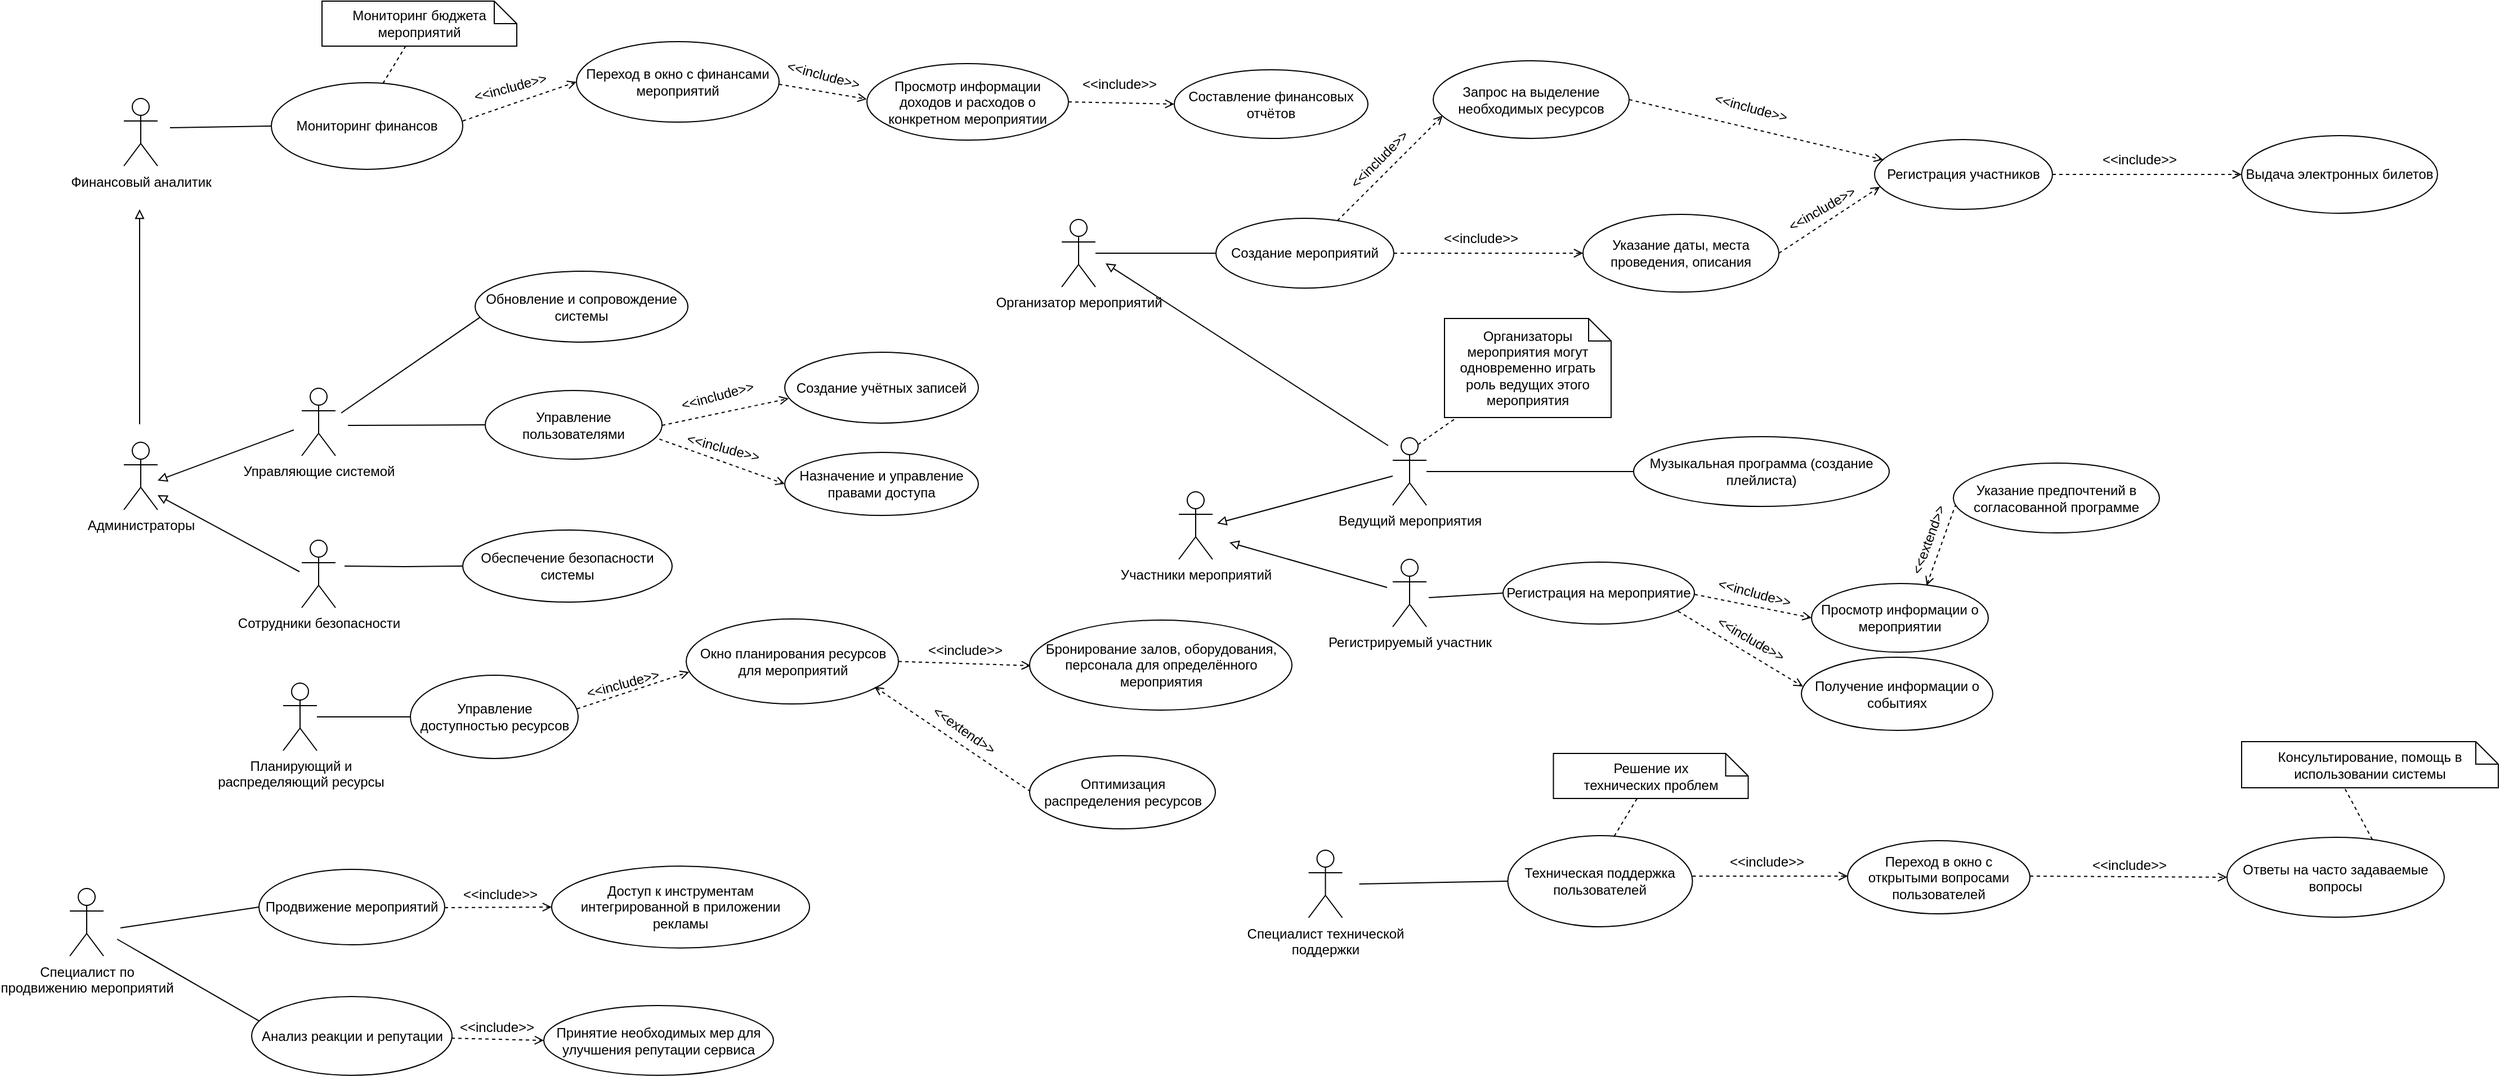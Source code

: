 <mxfile version="22.1.3" type="device">
  <diagram name="Страница — 1" id="-n6fXNvo7OOcdqX7g4k6">
    <mxGraphModel dx="1671" dy="1276" grid="0" gridSize="10" guides="1" tooltips="1" connect="1" arrows="1" fold="1" page="0" pageScale="1" pageWidth="827" pageHeight="1169" math="0" shadow="0">
      <root>
        <mxCell id="0" />
        <mxCell id="1" parent="0" />
        <mxCell id="wRXFwf9Y22ihJaS1wn7p-7" style="edgeStyle=orthogonalEdgeStyle;rounded=0;orthogonalLoop=1;jettySize=auto;html=1;endArrow=none;endFill=0;" parent="1" source="wRXFwf9Y22ihJaS1wn7p-1" target="wRXFwf9Y22ihJaS1wn7p-6" edge="1">
          <mxGeometry relative="1" as="geometry" />
        </mxCell>
        <mxCell id="wRXFwf9Y22ihJaS1wn7p-1" value="Организатор мероприятий" style="shape=umlActor;verticalLabelPosition=bottom;verticalAlign=top;html=1;outlineConnect=0;" parent="1" vertex="1">
          <mxGeometry x="279" y="-322" width="30" height="60" as="geometry" />
        </mxCell>
        <mxCell id="wRXFwf9Y22ihJaS1wn7p-6" value="Создание мероприятий" style="ellipse;whiteSpace=wrap;html=1;" parent="1" vertex="1">
          <mxGeometry x="416" y="-323" width="158" height="62" as="geometry" />
        </mxCell>
        <mxCell id="wRXFwf9Y22ihJaS1wn7p-8" value="Регистрация участников" style="ellipse;whiteSpace=wrap;html=1;" parent="1" vertex="1">
          <mxGeometry x="1001" y="-393" width="158" height="62" as="geometry" />
        </mxCell>
        <mxCell id="wRXFwf9Y22ihJaS1wn7p-11" value="" style="endArrow=open;html=1;rounded=0;exitX=1;exitY=0.5;exitDx=0;exitDy=0;entryX=0;entryY=0.5;entryDx=0;entryDy=0;endFill=0;dashed=1;" parent="1" source="wRXFwf9Y22ihJaS1wn7p-6" target="wRXFwf9Y22ihJaS1wn7p-12" edge="1">
          <mxGeometry width="50" height="50" relative="1" as="geometry">
            <mxPoint x="676" y="-274" as="sourcePoint" />
            <mxPoint x="726" y="-324" as="targetPoint" />
          </mxGeometry>
        </mxCell>
        <mxCell id="wRXFwf9Y22ihJaS1wn7p-12" value="Указание даты, места проведения, описания" style="ellipse;whiteSpace=wrap;html=1;" parent="1" vertex="1">
          <mxGeometry x="742" y="-326.5" width="174" height="69" as="geometry" />
        </mxCell>
        <mxCell id="wRXFwf9Y22ihJaS1wn7p-13" value="&amp;lt;&amp;lt;include&amp;gt;&amp;gt;" style="text;html=1;align=center;verticalAlign=middle;resizable=0;points=[];autosize=1;strokeColor=none;fillColor=none;" parent="1" vertex="1">
          <mxGeometry x="609" y="-318" width="84" height="26" as="geometry" />
        </mxCell>
        <mxCell id="wRXFwf9Y22ihJaS1wn7p-15" value="" style="endArrow=open;html=1;rounded=0;entryX=0.048;entryY=0.707;entryDx=0;entryDy=0;endFill=0;dashed=1;entryPerimeter=0;" parent="1" source="wRXFwf9Y22ihJaS1wn7p-6" target="wRXFwf9Y22ihJaS1wn7p-16" edge="1">
          <mxGeometry width="50" height="50" relative="1" as="geometry">
            <mxPoint x="462" y="-416.5" as="sourcePoint" />
            <mxPoint x="614" y="-448.5" as="targetPoint" />
          </mxGeometry>
        </mxCell>
        <mxCell id="wRXFwf9Y22ihJaS1wn7p-16" value="Запрос на выделение необходимых ресурсов" style="ellipse;whiteSpace=wrap;html=1;" parent="1" vertex="1">
          <mxGeometry x="609" y="-463" width="174" height="69" as="geometry" />
        </mxCell>
        <mxCell id="wRXFwf9Y22ihJaS1wn7p-17" value="&amp;lt;&amp;lt;include&amp;gt;&amp;gt;" style="text;html=1;align=center;verticalAlign=middle;resizable=0;points=[];autosize=1;strokeColor=none;fillColor=none;rotation=-45;" parent="1" vertex="1">
          <mxGeometry x="519" y="-388" width="84" height="26" as="geometry" />
        </mxCell>
        <mxCell id="wRXFwf9Y22ihJaS1wn7p-18" value="" style="endArrow=open;html=1;rounded=0;exitX=1;exitY=0.5;exitDx=0;exitDy=0;entryX=0;entryY=0.5;entryDx=0;entryDy=0;endFill=0;dashed=1;" parent="1" target="wRXFwf9Y22ihJaS1wn7p-19" edge="1">
          <mxGeometry width="50" height="50" relative="1" as="geometry">
            <mxPoint x="1159" y="-362" as="sourcePoint" />
            <mxPoint x="1311" y="-394" as="targetPoint" />
          </mxGeometry>
        </mxCell>
        <mxCell id="wRXFwf9Y22ihJaS1wn7p-19" value="Выдача электронных билетов" style="ellipse;whiteSpace=wrap;html=1;" parent="1" vertex="1">
          <mxGeometry x="1327" y="-396.5" width="174" height="69" as="geometry" />
        </mxCell>
        <mxCell id="wRXFwf9Y22ihJaS1wn7p-20" value="&amp;lt;&amp;lt;include&amp;gt;&amp;gt;" style="text;html=1;align=center;verticalAlign=middle;resizable=0;points=[];autosize=1;strokeColor=none;fillColor=none;" parent="1" vertex="1">
          <mxGeometry x="1194" y="-388" width="84" height="26" as="geometry" />
        </mxCell>
        <mxCell id="wRXFwf9Y22ihJaS1wn7p-21" value="Участники мероприятий" style="shape=umlActor;verticalLabelPosition=bottom;verticalAlign=top;html=1;outlineConnect=0;" parent="1" vertex="1">
          <mxGeometry x="383" y="-80" width="30" height="60" as="geometry" />
        </mxCell>
        <mxCell id="wRXFwf9Y22ihJaS1wn7p-22" value="Регистрируемый участник" style="shape=umlActor;verticalLabelPosition=bottom;verticalAlign=top;html=1;outlineConnect=0;" parent="1" vertex="1">
          <mxGeometry x="573" y="-20" width="30" height="60" as="geometry" />
        </mxCell>
        <mxCell id="wRXFwf9Y22ihJaS1wn7p-23" value="" style="endArrow=none;html=1;rounded=0;endFill=0;startArrow=block;startFill=0;" parent="1" edge="1">
          <mxGeometry width="50" height="50" relative="1" as="geometry">
            <mxPoint x="428" y="-35" as="sourcePoint" />
            <mxPoint x="568" y="5" as="targetPoint" />
          </mxGeometry>
        </mxCell>
        <mxCell id="wRXFwf9Y22ihJaS1wn7p-32" style="edgeStyle=orthogonalEdgeStyle;rounded=0;orthogonalLoop=1;jettySize=auto;html=1;endArrow=none;endFill=0;" parent="1" source="wRXFwf9Y22ihJaS1wn7p-26" target="wRXFwf9Y22ihJaS1wn7p-31" edge="1">
          <mxGeometry relative="1" as="geometry" />
        </mxCell>
        <mxCell id="wRXFwf9Y22ihJaS1wn7p-26" value="Ведущий мероприятия" style="shape=umlActor;verticalLabelPosition=bottom;verticalAlign=top;html=1;outlineConnect=0;" parent="1" vertex="1">
          <mxGeometry x="573" y="-128" width="30" height="60" as="geometry" />
        </mxCell>
        <mxCell id="wRXFwf9Y22ihJaS1wn7p-27" value="Организаторы мероприятия могут одновременно играть роль ведущих этого мероприятия" style="shape=note;size=20;whiteSpace=wrap;html=1;" parent="1" vertex="1">
          <mxGeometry x="619" y="-234" width="148" height="88" as="geometry" />
        </mxCell>
        <mxCell id="wRXFwf9Y22ihJaS1wn7p-28" value="" style="endArrow=none;dashed=1;html=1;rounded=0;exitX=0.75;exitY=0.1;exitDx=0;exitDy=0;exitPerimeter=0;" parent="1" source="wRXFwf9Y22ihJaS1wn7p-26" target="wRXFwf9Y22ihJaS1wn7p-27" edge="1">
          <mxGeometry width="50" height="50" relative="1" as="geometry">
            <mxPoint x="756" y="-20" as="sourcePoint" />
            <mxPoint x="806" y="-70" as="targetPoint" />
          </mxGeometry>
        </mxCell>
        <mxCell id="wRXFwf9Y22ihJaS1wn7p-30" value="" style="endArrow=none;html=1;rounded=0;endFill=0;startArrow=block;startFill=0;" parent="1" target="wRXFwf9Y22ihJaS1wn7p-26" edge="1">
          <mxGeometry width="50" height="50" relative="1" as="geometry">
            <mxPoint x="417" y="-52" as="sourcePoint" />
            <mxPoint x="561" y="-118" as="targetPoint" />
          </mxGeometry>
        </mxCell>
        <mxCell id="wRXFwf9Y22ihJaS1wn7p-31" value="Музыкальная программа (создание плейлиста)" style="ellipse;whiteSpace=wrap;html=1;" parent="1" vertex="1">
          <mxGeometry x="787" y="-129" width="227" height="62" as="geometry" />
        </mxCell>
        <mxCell id="wRXFwf9Y22ihJaS1wn7p-33" value="Просмотр информации о мероприятии" style="ellipse;whiteSpace=wrap;html=1;" parent="1" vertex="1">
          <mxGeometry x="945" y="1.5" width="157" height="61" as="geometry" />
        </mxCell>
        <mxCell id="wRXFwf9Y22ihJaS1wn7p-38" value="Управляющие системой" style="shape=umlActor;verticalLabelPosition=bottom;verticalAlign=top;html=1;outlineConnect=0;" parent="1" vertex="1">
          <mxGeometry x="-396" y="-172" width="30" height="60" as="geometry" />
        </mxCell>
        <mxCell id="wRXFwf9Y22ihJaS1wn7p-39" value="Администраторы" style="shape=umlActor;verticalLabelPosition=bottom;verticalAlign=top;html=1;outlineConnect=0;" parent="1" vertex="1">
          <mxGeometry x="-554" y="-124" width="30" height="60" as="geometry" />
        </mxCell>
        <mxCell id="wRXFwf9Y22ihJaS1wn7p-40" value="" style="endArrow=none;html=1;rounded=0;endFill=0;startArrow=block;startFill=0;" parent="1" edge="1">
          <mxGeometry width="50" height="50" relative="1" as="geometry">
            <mxPoint x="-524" y="-90" as="sourcePoint" />
            <mxPoint x="-403" y="-135" as="targetPoint" />
          </mxGeometry>
        </mxCell>
        <mxCell id="wRXFwf9Y22ihJaS1wn7p-42" value="Сотрудники безопасности" style="shape=umlActor;verticalLabelPosition=bottom;verticalAlign=top;html=1;outlineConnect=0;" parent="1" vertex="1">
          <mxGeometry x="-396" y="-37" width="30" height="60" as="geometry" />
        </mxCell>
        <mxCell id="wRXFwf9Y22ihJaS1wn7p-43" value="" style="endArrow=none;html=1;rounded=0;endFill=0;startArrow=block;startFill=0;" parent="1" edge="1">
          <mxGeometry width="50" height="50" relative="1" as="geometry">
            <mxPoint x="-524" y="-77" as="sourcePoint" />
            <mxPoint x="-398" y="-9" as="targetPoint" />
          </mxGeometry>
        </mxCell>
        <mxCell id="wRXFwf9Y22ihJaS1wn7p-44" value="Создание учётных записей" style="ellipse;whiteSpace=wrap;html=1;" parent="1" vertex="1">
          <mxGeometry x="33" y="-204" width="172" height="63" as="geometry" />
        </mxCell>
        <mxCell id="wRXFwf9Y22ihJaS1wn7p-46" value="Назначение и управление правами доступа" style="ellipse;whiteSpace=wrap;html=1;" parent="1" vertex="1">
          <mxGeometry x="33" y="-115" width="172" height="56" as="geometry" />
        </mxCell>
        <mxCell id="wRXFwf9Y22ihJaS1wn7p-49" style="edgeStyle=orthogonalEdgeStyle;rounded=0;orthogonalLoop=1;jettySize=auto;html=1;entryX=0;entryY=0.5;entryDx=0;entryDy=0;endArrow=none;endFill=0;" parent="1" target="wRXFwf9Y22ihJaS1wn7p-50" edge="1">
          <mxGeometry relative="1" as="geometry">
            <mxPoint x="-355" y="-139" as="sourcePoint" />
            <mxPoint x="-244" y="-146.86" as="targetPoint" />
            <Array as="points">
              <mxPoint x="-354" y="-139" />
            </Array>
          </mxGeometry>
        </mxCell>
        <mxCell id="wRXFwf9Y22ihJaS1wn7p-50" value="Управление пользователями" style="ellipse;whiteSpace=wrap;html=1;" parent="1" vertex="1">
          <mxGeometry x="-233" y="-170" width="157" height="61" as="geometry" />
        </mxCell>
        <mxCell id="wRXFwf9Y22ihJaS1wn7p-52" value="" style="endArrow=open;html=1;rounded=0;exitX=0.985;exitY=0.708;exitDx=0;exitDy=0;endFill=0;dashed=1;exitPerimeter=0;entryX=0;entryY=0.5;entryDx=0;entryDy=0;" parent="1" source="wRXFwf9Y22ihJaS1wn7p-50" target="wRXFwf9Y22ihJaS1wn7p-46" edge="1">
          <mxGeometry width="50" height="50" relative="1" as="geometry">
            <mxPoint x="-7" y="-11" as="sourcePoint" />
            <mxPoint x="131" y="-11" as="targetPoint" />
          </mxGeometry>
        </mxCell>
        <mxCell id="wRXFwf9Y22ihJaS1wn7p-53" value="&amp;lt;&amp;lt;include&amp;gt;&amp;gt;" style="text;html=1;align=center;verticalAlign=middle;resizable=0;points=[];autosize=1;strokeColor=none;fillColor=none;rotation=15;" parent="1" vertex="1">
          <mxGeometry x="-64" y="-132" width="84" height="26" as="geometry" />
        </mxCell>
        <mxCell id="wRXFwf9Y22ihJaS1wn7p-55" value="Обеспечение безопасности системы" style="ellipse;whiteSpace=wrap;html=1;" parent="1" vertex="1">
          <mxGeometry x="-253" y="-46" width="186" height="64" as="geometry" />
        </mxCell>
        <mxCell id="wRXFwf9Y22ihJaS1wn7p-56" style="edgeStyle=orthogonalEdgeStyle;rounded=0;orthogonalLoop=1;jettySize=auto;html=1;entryX=0;entryY=0.5;entryDx=0;entryDy=0;endArrow=none;endFill=0;" parent="1" target="wRXFwf9Y22ihJaS1wn7p-55" edge="1">
          <mxGeometry relative="1" as="geometry">
            <mxPoint x="-358" y="-14" as="sourcePoint" />
            <mxPoint x="-279" y="-11" as="targetPoint" />
          </mxGeometry>
        </mxCell>
        <mxCell id="qBuWw0wXHEArt2i-co8b-20" value="" style="edgeStyle=orthogonalEdgeStyle;rounded=0;orthogonalLoop=1;jettySize=auto;html=1;endArrow=none;endFill=0;" parent="1" source="wRXFwf9Y22ihJaS1wn7p-57" target="qBuWw0wXHEArt2i-co8b-19" edge="1">
          <mxGeometry relative="1" as="geometry" />
        </mxCell>
        <mxCell id="wRXFwf9Y22ihJaS1wn7p-57" value="Планирующий и&lt;br&gt;распределяющий ресурсы" style="shape=umlActor;verticalLabelPosition=bottom;verticalAlign=top;html=1;outlineConnect=0;" parent="1" vertex="1">
          <mxGeometry x="-412.5" y="90" width="30" height="60" as="geometry" />
        </mxCell>
        <mxCell id="wRXFwf9Y22ihJaS1wn7p-58" value="Окно планирования ресурсов для мероприятий" style="ellipse;whiteSpace=wrap;html=1;" parent="1" vertex="1">
          <mxGeometry x="-54.5" y="33" width="188.5" height="75.5" as="geometry" />
        </mxCell>
        <mxCell id="wRXFwf9Y22ihJaS1wn7p-62" value="" style="endArrow=open;html=1;rounded=0;exitX=1;exitY=0.5;exitDx=0;exitDy=0;endFill=0;dashed=1;" parent="1" edge="1" source="wRXFwf9Y22ihJaS1wn7p-58">
          <mxGeometry width="50" height="50" relative="1" as="geometry">
            <mxPoint x="113.5" y="74.5" as="sourcePoint" />
            <mxPoint x="251.5" y="74.5" as="targetPoint" />
          </mxGeometry>
        </mxCell>
        <mxCell id="wRXFwf9Y22ihJaS1wn7p-63" value="&amp;lt;&amp;lt;include&amp;gt;&amp;gt;" style="text;html=1;align=center;verticalAlign=middle;resizable=0;points=[];autosize=1;strokeColor=none;fillColor=none;" parent="1" vertex="1">
          <mxGeometry x="151" y="48" width="84" height="26" as="geometry" />
        </mxCell>
        <mxCell id="wRXFwf9Y22ihJaS1wn7p-64" value="Бронирование залов, оборудования, персонала для определённого мероприятия" style="ellipse;whiteSpace=wrap;html=1;" parent="1" vertex="1">
          <mxGeometry x="250.5" y="34" width="233" height="80" as="geometry" />
        </mxCell>
        <mxCell id="wRXFwf9Y22ihJaS1wn7p-65" value="" style="endArrow=none;html=1;rounded=0;exitX=0.887;exitY=0.798;exitDx=0;exitDy=0;endFill=0;dashed=1;startArrow=open;startFill=0;exitPerimeter=0;" parent="1" edge="1" source="wRXFwf9Y22ihJaS1wn7p-58">
          <mxGeometry width="50" height="50" relative="1" as="geometry">
            <mxPoint x="113.5" y="186.5" as="sourcePoint" />
            <mxPoint x="251.5" y="186.5" as="targetPoint" />
          </mxGeometry>
        </mxCell>
        <mxCell id="wRXFwf9Y22ihJaS1wn7p-66" value="&amp;lt;&amp;lt;extend&amp;gt;&amp;gt;" style="text;html=1;align=center;verticalAlign=middle;resizable=0;points=[];autosize=1;strokeColor=none;fillColor=none;rotation=35;" parent="1" vertex="1">
          <mxGeometry x="151" y="119" width="82" height="26" as="geometry" />
        </mxCell>
        <mxCell id="wRXFwf9Y22ihJaS1wn7p-67" value="Оптимизация распределения ресурсов" style="ellipse;whiteSpace=wrap;html=1;" parent="1" vertex="1">
          <mxGeometry x="250.5" y="154.5" width="165" height="65" as="geometry" />
        </mxCell>
        <mxCell id="wRXFwf9Y22ihJaS1wn7p-68" value="Финансовый аналитик" style="shape=umlActor;verticalLabelPosition=bottom;verticalAlign=top;html=1;outlineConnect=0;" parent="1" vertex="1">
          <mxGeometry x="-554" y="-429.5" width="30" height="60" as="geometry" />
        </mxCell>
        <mxCell id="wRXFwf9Y22ihJaS1wn7p-69" value="Мониторинг финансов" style="ellipse;whiteSpace=wrap;html=1;" parent="1" vertex="1">
          <mxGeometry x="-423" y="-443.5" width="170" height="77" as="geometry" />
        </mxCell>
        <mxCell id="wRXFwf9Y22ihJaS1wn7p-70" value="" style="endArrow=none;html=1;rounded=0;entryX=0;entryY=0.5;entryDx=0;entryDy=0;endFill=0;" parent="1" target="wRXFwf9Y22ihJaS1wn7p-69" edge="1">
          <mxGeometry width="50" height="50" relative="1" as="geometry">
            <mxPoint x="-513" y="-403.5" as="sourcePoint" />
            <mxPoint x="-419" y="-436.5" as="targetPoint" />
          </mxGeometry>
        </mxCell>
        <mxCell id="wRXFwf9Y22ihJaS1wn7p-71" value="Переход в окно с финансами мероприятий" style="ellipse;whiteSpace=wrap;html=1;" parent="1" vertex="1">
          <mxGeometry x="-152" y="-480" width="180" height="71.5" as="geometry" />
        </mxCell>
        <mxCell id="wRXFwf9Y22ihJaS1wn7p-72" value="" style="endArrow=open;html=1;rounded=0;exitX=1;exitY=0.5;exitDx=0;exitDy=0;endFill=0;dashed=1;entryX=0;entryY=0.5;entryDx=0;entryDy=0;" parent="1" target="wRXFwf9Y22ihJaS1wn7p-71" edge="1">
          <mxGeometry width="50" height="50" relative="1" as="geometry">
            <mxPoint x="-253" y="-409.5" as="sourcePoint" />
            <mxPoint x="-115" y="-409.5" as="targetPoint" />
          </mxGeometry>
        </mxCell>
        <mxCell id="wRXFwf9Y22ihJaS1wn7p-77" value="Составление финансовых отчётов" style="ellipse;whiteSpace=wrap;html=1;" parent="1" vertex="1">
          <mxGeometry x="379" y="-455" width="172" height="61" as="geometry" />
        </mxCell>
        <mxCell id="wRXFwf9Y22ihJaS1wn7p-78" value="Специалист по &lt;br&gt;продвижению мероприятий" style="shape=umlActor;verticalLabelPosition=bottom;verticalAlign=top;html=1;outlineConnect=0;" parent="1" vertex="1">
          <mxGeometry x="-602" y="272.5" width="30" height="60" as="geometry" />
        </mxCell>
        <mxCell id="wRXFwf9Y22ihJaS1wn7p-79" value="Продвижение мероприятий" style="ellipse;whiteSpace=wrap;html=1;" parent="1" vertex="1">
          <mxGeometry x="-434" y="255.5" width="165" height="67" as="geometry" />
        </mxCell>
        <mxCell id="wRXFwf9Y22ihJaS1wn7p-80" value="" style="endArrow=none;html=1;rounded=0;entryX=0;entryY=0.5;entryDx=0;entryDy=0;endFill=0;" parent="1" target="wRXFwf9Y22ihJaS1wn7p-79" edge="1">
          <mxGeometry width="50" height="50" relative="1" as="geometry">
            <mxPoint x="-557" y="307.5" as="sourcePoint" />
            <mxPoint x="-357" y="418.5" as="targetPoint" />
          </mxGeometry>
        </mxCell>
        <mxCell id="wRXFwf9Y22ihJaS1wn7p-81" value="Анализ реакции и репутации" style="ellipse;whiteSpace=wrap;html=1;" parent="1" vertex="1">
          <mxGeometry x="-440.5" y="368.5" width="178" height="70" as="geometry" />
        </mxCell>
        <mxCell id="wRXFwf9Y22ihJaS1wn7p-82" value="" style="endArrow=none;html=1;rounded=0;entryX=0.037;entryY=0.31;entryDx=0;entryDy=0;entryPerimeter=0;endFill=0;" parent="1" target="wRXFwf9Y22ihJaS1wn7p-81" edge="1">
          <mxGeometry width="50" height="50" relative="1" as="geometry">
            <mxPoint x="-560" y="317.5" as="sourcePoint" />
            <mxPoint x="-493" y="453.5" as="targetPoint" />
          </mxGeometry>
        </mxCell>
        <mxCell id="wRXFwf9Y22ihJaS1wn7p-83" value="" style="endArrow=open;html=1;rounded=0;exitX=1;exitY=0.5;exitDx=0;exitDy=0;endFill=0;dashed=1;entryX=0;entryY=0.5;entryDx=0;entryDy=0;" parent="1" target="wRXFwf9Y22ihJaS1wn7p-85" edge="1">
          <mxGeometry width="50" height="50" relative="1" as="geometry">
            <mxPoint x="-269" y="289.5" as="sourcePoint" />
            <mxPoint x="-131" y="289.5" as="targetPoint" />
          </mxGeometry>
        </mxCell>
        <mxCell id="wRXFwf9Y22ihJaS1wn7p-84" value="&amp;lt;&amp;lt;include&amp;gt;&amp;gt;" style="text;html=1;align=center;verticalAlign=middle;resizable=0;points=[];autosize=1;strokeColor=none;fillColor=none;" parent="1" vertex="1">
          <mxGeometry x="-262.5" y="264.5" width="84" height="26" as="geometry" />
        </mxCell>
        <mxCell id="wRXFwf9Y22ihJaS1wn7p-85" value="Доступ к инструментам интегрированной в приложении рекламы" style="ellipse;whiteSpace=wrap;html=1;" parent="1" vertex="1">
          <mxGeometry x="-174" y="252.62" width="229" height="72.75" as="geometry" />
        </mxCell>
        <mxCell id="wRXFwf9Y22ihJaS1wn7p-86" value="Специалист технической &lt;br&gt;поддержки" style="shape=umlActor;verticalLabelPosition=bottom;verticalAlign=top;html=1;outlineConnect=0;" parent="1" vertex="1">
          <mxGeometry x="498.25" y="238.5" width="30" height="60" as="geometry" />
        </mxCell>
        <mxCell id="wRXFwf9Y22ihJaS1wn7p-87" value="Техническая поддержка пользователей" style="ellipse;whiteSpace=wrap;html=1;" parent="1" vertex="1">
          <mxGeometry x="675.25" y="225.5" width="164" height="81" as="geometry" />
        </mxCell>
        <mxCell id="wRXFwf9Y22ihJaS1wn7p-88" value="" style="endArrow=none;html=1;rounded=0;entryX=0;entryY=0.5;entryDx=0;entryDy=0;endFill=0;" parent="1" target="wRXFwf9Y22ihJaS1wn7p-87" edge="1">
          <mxGeometry width="50" height="50" relative="1" as="geometry">
            <mxPoint x="543.25" y="268.5" as="sourcePoint" />
            <mxPoint x="664.25" y="233.5" as="targetPoint" />
          </mxGeometry>
        </mxCell>
        <mxCell id="wRXFwf9Y22ihJaS1wn7p-89" value="Ответы на часто задаваемые вопросы" style="ellipse;whiteSpace=wrap;html=1;" parent="1" vertex="1">
          <mxGeometry x="1314" y="227" width="193" height="71" as="geometry" />
        </mxCell>
        <mxCell id="wRXFwf9Y22ihJaS1wn7p-90" value="" style="endArrow=open;html=1;rounded=0;exitX=1;exitY=0.5;exitDx=0;exitDy=0;endFill=0;dashed=1;" parent="1" edge="1">
          <mxGeometry width="50" height="50" relative="1" as="geometry">
            <mxPoint x="839.25" y="261.5" as="sourcePoint" />
            <mxPoint x="977.25" y="261.5" as="targetPoint" />
          </mxGeometry>
        </mxCell>
        <mxCell id="wRXFwf9Y22ihJaS1wn7p-91" value="&amp;lt;&amp;lt;include&amp;gt;&amp;gt;" style="text;html=1;align=center;verticalAlign=middle;resizable=0;points=[];autosize=1;strokeColor=none;fillColor=none;" parent="1" vertex="1">
          <mxGeometry x="862.75" y="235.5" width="84" height="26" as="geometry" />
        </mxCell>
        <mxCell id="wRXFwf9Y22ihJaS1wn7p-93" value="" style="endArrow=open;html=1;rounded=0;exitX=1;exitY=0.5;exitDx=0;exitDy=0;endFill=0;dashed=1;entryX=0.02;entryY=0.653;entryDx=0;entryDy=0;entryPerimeter=0;" parent="1" target="wRXFwf9Y22ihJaS1wn7p-44" edge="1">
          <mxGeometry width="50" height="50" relative="1" as="geometry">
            <mxPoint x="-76" y="-139" as="sourcePoint" />
            <mxPoint x="62" y="-139" as="targetPoint" />
          </mxGeometry>
        </mxCell>
        <mxCell id="wRXFwf9Y22ihJaS1wn7p-94" value="&amp;lt;&amp;lt;include&amp;gt;&amp;gt;" style="text;html=1;align=center;verticalAlign=middle;resizable=0;points=[];autosize=1;strokeColor=none;fillColor=none;rotation=-15;" parent="1" vertex="1">
          <mxGeometry x="-69" y="-178" width="84" height="26" as="geometry" />
        </mxCell>
        <mxCell id="qBuWw0wXHEArt2i-co8b-1" value="Указание предпочтений в согласованной программе" style="ellipse;whiteSpace=wrap;html=1;" parent="1" vertex="1">
          <mxGeometry x="1071" y="-105.5" width="183" height="62" as="geometry" />
        </mxCell>
        <mxCell id="qBuWw0wXHEArt2i-co8b-3" value="" style="endArrow=none;html=1;rounded=0;entryX=0.009;entryY=0.61;entryDx=0;entryDy=0;endFill=0;dashed=1;entryPerimeter=0;exitX=0.651;exitY=0.03;exitDx=0;exitDy=0;exitPerimeter=0;startArrow=open;startFill=0;" parent="1" source="wRXFwf9Y22ihJaS1wn7p-33" target="qBuWw0wXHEArt2i-co8b-1" edge="1">
          <mxGeometry width="50" height="50" relative="1" as="geometry">
            <mxPoint x="1103" y="26" as="sourcePoint" />
            <mxPoint x="1237" y="59" as="targetPoint" />
          </mxGeometry>
        </mxCell>
        <mxCell id="qBuWw0wXHEArt2i-co8b-4" value="&amp;lt;&amp;lt;extend&amp;gt;&amp;gt;" style="text;html=1;align=center;verticalAlign=middle;resizable=0;points=[];autosize=1;strokeColor=none;fillColor=none;rotation=-70;" parent="1" vertex="1">
          <mxGeometry x="1008" y="-50" width="82" height="26" as="geometry" />
        </mxCell>
        <mxCell id="qBuWw0wXHEArt2i-co8b-8" value="Обновление и сопровождение системы" style="ellipse;whiteSpace=wrap;html=1;" parent="1" vertex="1">
          <mxGeometry x="-242" y="-276" width="189" height="63" as="geometry" />
        </mxCell>
        <mxCell id="qBuWw0wXHEArt2i-co8b-9" value="" style="endArrow=none;html=1;rounded=0;entryX=0.022;entryY=0.652;entryDx=0;entryDy=0;entryPerimeter=0;endFill=0;" parent="1" target="qBuWw0wXHEArt2i-co8b-8" edge="1">
          <mxGeometry width="50" height="50" relative="1" as="geometry">
            <mxPoint x="-361" y="-150" as="sourcePoint" />
            <mxPoint x="-273" y="-227" as="targetPoint" />
          </mxGeometry>
        </mxCell>
        <mxCell id="qBuWw0wXHEArt2i-co8b-11" value="Регистрация на мероприятие" style="ellipse;whiteSpace=wrap;html=1;" parent="1" vertex="1">
          <mxGeometry x="671" y="-17.5" width="170" height="55" as="geometry" />
        </mxCell>
        <mxCell id="qBuWw0wXHEArt2i-co8b-13" value="" style="endArrow=none;html=1;rounded=0;entryX=0;entryY=0.5;entryDx=0;entryDy=0;endFill=0;" parent="1" target="qBuWw0wXHEArt2i-co8b-11" edge="1">
          <mxGeometry width="50" height="50" relative="1" as="geometry">
            <mxPoint x="605" y="14" as="sourcePoint" />
            <mxPoint x="731" y="146" as="targetPoint" />
          </mxGeometry>
        </mxCell>
        <mxCell id="qBuWw0wXHEArt2i-co8b-16" value="" style="endArrow=open;html=1;rounded=0;exitX=1;exitY=0.521;exitDx=0;exitDy=0;endFill=0;dashed=1;exitPerimeter=0;entryX=0;entryY=0.5;entryDx=0;entryDy=0;" parent="1" source="qBuWw0wXHEArt2i-co8b-11" target="wRXFwf9Y22ihJaS1wn7p-33" edge="1">
          <mxGeometry width="50" height="50" relative="1" as="geometry">
            <mxPoint x="841" y="5" as="sourcePoint" />
            <mxPoint x="952" y="49" as="targetPoint" />
          </mxGeometry>
        </mxCell>
        <mxCell id="qBuWw0wXHEArt2i-co8b-17" value="&amp;lt;&amp;lt;include&amp;gt;&amp;gt;" style="text;html=1;align=center;verticalAlign=middle;resizable=0;points=[];autosize=1;strokeColor=none;fillColor=none;rotation=15;" parent="1" vertex="1">
          <mxGeometry x="852" y="-3" width="84" height="26" as="geometry" />
        </mxCell>
        <mxCell id="qBuWw0wXHEArt2i-co8b-19" value="Управление доступностью ресурсов" style="ellipse;whiteSpace=wrap;html=1;" parent="1" vertex="1">
          <mxGeometry x="-299.5" y="83" width="149" height="74" as="geometry" />
        </mxCell>
        <mxCell id="qBuWw0wXHEArt2i-co8b-21" value="" style="endArrow=open;html=1;rounded=0;exitX=0.993;exitY=0.404;exitDx=0;exitDy=0;endFill=0;dashed=1;entryX=0.014;entryY=0.624;entryDx=0;entryDy=0;entryPerimeter=0;exitPerimeter=0;" parent="1" source="qBuWw0wXHEArt2i-co8b-19" target="wRXFwf9Y22ihJaS1wn7p-58" edge="1">
          <mxGeometry width="50" height="50" relative="1" as="geometry">
            <mxPoint x="-150.5" y="112" as="sourcePoint" />
            <mxPoint x="-49.5" y="83" as="targetPoint" />
          </mxGeometry>
        </mxCell>
        <mxCell id="qBuWw0wXHEArt2i-co8b-22" value="&amp;lt;&amp;lt;include&amp;gt;&amp;gt;" style="text;html=1;align=center;verticalAlign=middle;resizable=0;points=[];autosize=1;strokeColor=none;fillColor=none;rotation=-15;" parent="1" vertex="1">
          <mxGeometry x="-153" y="78" width="84" height="26" as="geometry" />
        </mxCell>
        <mxCell id="qBuWw0wXHEArt2i-co8b-25" value="Просмотр информации доходов и расходов о конкретном мероприятии" style="ellipse;whiteSpace=wrap;html=1;" parent="1" vertex="1">
          <mxGeometry x="106" y="-460.5" width="179" height="68" as="geometry" />
        </mxCell>
        <mxCell id="qBuWw0wXHEArt2i-co8b-27" value="" style="endArrow=open;html=1;rounded=0;exitX=0.999;exitY=0.529;exitDx=0;exitDy=0;endFill=0;dashed=1;exitPerimeter=0;entryX=-0.001;entryY=0.465;entryDx=0;entryDy=0;entryPerimeter=0;" parent="1" source="wRXFwf9Y22ihJaS1wn7p-71" target="qBuWw0wXHEArt2i-co8b-25" edge="1">
          <mxGeometry width="50" height="50" relative="1" as="geometry">
            <mxPoint x="23" y="-476" as="sourcePoint" />
            <mxPoint x="161" y="-476" as="targetPoint" />
          </mxGeometry>
        </mxCell>
        <mxCell id="qBuWw0wXHEArt2i-co8b-28" value="&amp;lt;&amp;lt;include&amp;gt;&amp;gt;" style="text;html=1;align=center;verticalAlign=middle;resizable=0;points=[];autosize=1;strokeColor=none;fillColor=none;rotation=15;" parent="1" vertex="1">
          <mxGeometry x="25" y="-463" width="84" height="26" as="geometry" />
        </mxCell>
        <mxCell id="qBuWw0wXHEArt2i-co8b-29" value="Мониторинг бюджета мероприятий" style="shape=note;size=20;whiteSpace=wrap;html=1;" parent="1" vertex="1">
          <mxGeometry x="-378" y="-516" width="173" height="40" as="geometry" />
        </mxCell>
        <mxCell id="qBuWw0wXHEArt2i-co8b-30" value="" style="endArrow=none;dashed=1;html=1;rounded=0;exitX=0.583;exitY=0.008;exitDx=0;exitDy=0;exitPerimeter=0;" parent="1" source="wRXFwf9Y22ihJaS1wn7p-69" target="qBuWw0wXHEArt2i-co8b-29" edge="1">
          <mxGeometry width="50" height="50" relative="1" as="geometry">
            <mxPoint x="-401" y="-452" as="sourcePoint" />
            <mxPoint x="-191" y="-400" as="targetPoint" />
          </mxGeometry>
        </mxCell>
        <mxCell id="qBuWw0wXHEArt2i-co8b-34" value="Решение их &lt;br&gt;технических проблем" style="shape=note;size=20;whiteSpace=wrap;html=1;" parent="1" vertex="1">
          <mxGeometry x="715.75" y="152.5" width="173" height="40" as="geometry" />
        </mxCell>
        <mxCell id="qBuWw0wXHEArt2i-co8b-35" value="" style="endArrow=none;dashed=1;html=1;rounded=0;exitX=0.583;exitY=0.008;exitDx=0;exitDy=0;exitPerimeter=0;" parent="1" target="qBuWw0wXHEArt2i-co8b-34" edge="1">
          <mxGeometry width="50" height="50" relative="1" as="geometry">
            <mxPoint x="769.75" y="226" as="sourcePoint" />
            <mxPoint x="902.75" y="268.5" as="targetPoint" />
          </mxGeometry>
        </mxCell>
        <mxCell id="qBuWw0wXHEArt2i-co8b-36" value="&amp;lt;&amp;lt;include&amp;gt;&amp;gt;" style="text;html=1;align=center;verticalAlign=middle;resizable=0;points=[];autosize=1;strokeColor=none;fillColor=none;rotation=-15;" parent="1" vertex="1">
          <mxGeometry x="-253" y="-452" width="84" height="26" as="geometry" />
        </mxCell>
        <mxCell id="qBuWw0wXHEArt2i-co8b-37" value="Консультирование, помощь в использовании системы" style="shape=note;size=20;whiteSpace=wrap;html=1;" parent="1" vertex="1">
          <mxGeometry x="1327" y="142" width="228" height="41" as="geometry" />
        </mxCell>
        <mxCell id="qBuWw0wXHEArt2i-co8b-38" value="" style="endArrow=none;dashed=1;html=1;rounded=0;exitX=0.669;exitY=0.028;exitDx=0;exitDy=0;exitPerimeter=0;entryX=0.4;entryY=0.994;entryDx=0;entryDy=0;entryPerimeter=0;" parent="1" source="wRXFwf9Y22ihJaS1wn7p-89" target="qBuWw0wXHEArt2i-co8b-37" edge="1">
          <mxGeometry width="50" height="50" relative="1" as="geometry">
            <mxPoint x="908.75" y="225.5" as="sourcePoint" />
            <mxPoint x="1041.75" y="268" as="targetPoint" />
          </mxGeometry>
        </mxCell>
        <mxCell id="qBuWw0wXHEArt2i-co8b-39" value="Принятие необходимых мер для улучшения репутации сервиса" style="ellipse;whiteSpace=wrap;html=1;" parent="1" vertex="1">
          <mxGeometry x="-181" y="376.5" width="204" height="62" as="geometry" />
        </mxCell>
        <mxCell id="qBuWw0wXHEArt2i-co8b-40" value="" style="endArrow=open;html=1;rounded=0;exitX=1;exitY=0.5;exitDx=0;exitDy=0;endFill=0;dashed=1;entryX=0;entryY=0.5;entryDx=0;entryDy=0;" parent="1" target="qBuWw0wXHEArt2i-co8b-39" edge="1">
          <mxGeometry width="50" height="50" relative="1" as="geometry">
            <mxPoint x="-263" y="405.5" as="sourcePoint" />
            <mxPoint x="-160" y="404.5" as="targetPoint" />
          </mxGeometry>
        </mxCell>
        <mxCell id="qBuWw0wXHEArt2i-co8b-41" value="&amp;lt;&amp;lt;include&amp;gt;&amp;gt;" style="text;html=1;align=center;verticalAlign=middle;resizable=0;points=[];autosize=1;strokeColor=none;fillColor=none;rotation=0;" parent="1" vertex="1">
          <mxGeometry x="-265" y="382.5" width="84" height="26" as="geometry" />
        </mxCell>
        <mxCell id="qBuWw0wXHEArt2i-co8b-42" value="Получение информации о событиях" style="ellipse;whiteSpace=wrap;html=1;" parent="1" vertex="1">
          <mxGeometry x="936" y="67" width="170" height="65" as="geometry" />
        </mxCell>
        <mxCell id="qBuWw0wXHEArt2i-co8b-47" value="" style="endArrow=open;html=1;rounded=0;exitX=0.914;exitY=0.793;exitDx=0;exitDy=0;endFill=0;dashed=1;exitPerimeter=0;entryX=0.008;entryY=0.401;entryDx=0;entryDy=0;entryPerimeter=0;" parent="1" source="qBuWw0wXHEArt2i-co8b-11" target="qBuWw0wXHEArt2i-co8b-42" edge="1">
          <mxGeometry width="50" height="50" relative="1" as="geometry">
            <mxPoint x="818" y="66" as="sourcePoint" />
            <mxPoint x="922" y="87" as="targetPoint" />
          </mxGeometry>
        </mxCell>
        <mxCell id="qBuWw0wXHEArt2i-co8b-48" value="&amp;lt;&amp;lt;include&amp;gt;&amp;gt;" style="text;html=1;align=center;verticalAlign=middle;resizable=0;points=[];autosize=1;strokeColor=none;fillColor=none;rotation=30;" parent="1" vertex="1">
          <mxGeometry x="849" y="37.5" width="84" height="26" as="geometry" />
        </mxCell>
        <mxCell id="qBuWw0wXHEArt2i-co8b-53" value="" style="endArrow=none;html=1;rounded=0;endFill=0;startArrow=block;startFill=0;" parent="1" edge="1">
          <mxGeometry width="50" height="50" relative="1" as="geometry">
            <mxPoint x="318" y="-283" as="sourcePoint" />
            <mxPoint x="569" y="-121" as="targetPoint" />
          </mxGeometry>
        </mxCell>
        <mxCell id="xpr4U9jqBJlnYdvytmV0-8" value="" style="endArrow=none;html=1;rounded=0;endFill=0;startArrow=block;startFill=0;" edge="1" parent="1">
          <mxGeometry width="50" height="50" relative="1" as="geometry">
            <mxPoint x="-540" y="-331" as="sourcePoint" />
            <mxPoint x="-540" y="-140" as="targetPoint" />
          </mxGeometry>
        </mxCell>
        <mxCell id="xpr4U9jqBJlnYdvytmV0-9" value="" style="endArrow=open;html=1;rounded=0;exitX=1;exitY=0.5;exitDx=0;exitDy=0;entryX=0.048;entryY=0.289;entryDx=0;entryDy=0;endFill=0;dashed=1;entryPerimeter=0;" edge="1" parent="1" source="wRXFwf9Y22ihJaS1wn7p-16" target="wRXFwf9Y22ihJaS1wn7p-8">
          <mxGeometry width="50" height="50" relative="1" as="geometry">
            <mxPoint x="912" y="-250" as="sourcePoint" />
            <mxPoint x="1080" y="-250" as="targetPoint" />
          </mxGeometry>
        </mxCell>
        <mxCell id="xpr4U9jqBJlnYdvytmV0-10" value="&amp;lt;&amp;lt;include&amp;gt;&amp;gt;" style="text;html=1;align=center;verticalAlign=middle;resizable=0;points=[];autosize=1;strokeColor=none;fillColor=none;rotation=15;" vertex="1" parent="1">
          <mxGeometry x="849" y="-434.5" width="84" height="26" as="geometry" />
        </mxCell>
        <mxCell id="xpr4U9jqBJlnYdvytmV0-11" value="" style="endArrow=open;html=1;rounded=0;exitX=1;exitY=0.5;exitDx=0;exitDy=0;entryX=0.03;entryY=0.677;entryDx=0;entryDy=0;endFill=0;dashed=1;entryPerimeter=0;" edge="1" parent="1" source="wRXFwf9Y22ihJaS1wn7p-12" target="wRXFwf9Y22ihJaS1wn7p-8">
          <mxGeometry width="50" height="50" relative="1" as="geometry">
            <mxPoint x="939.5" y="-258.07" as="sourcePoint" />
            <mxPoint x="1107.5" y="-258.07" as="targetPoint" />
          </mxGeometry>
        </mxCell>
        <mxCell id="xpr4U9jqBJlnYdvytmV0-12" value="&amp;lt;&amp;lt;include&amp;gt;&amp;gt;" style="text;html=1;align=center;verticalAlign=middle;resizable=0;points=[];autosize=1;strokeColor=none;fillColor=none;rotation=-30;" vertex="1" parent="1">
          <mxGeometry x="912" y="-344" width="84" height="26" as="geometry" />
        </mxCell>
        <mxCell id="xpr4U9jqBJlnYdvytmV0-14" value="Переход в окно с открытыми вопросами пользователей" style="ellipse;whiteSpace=wrap;html=1;" vertex="1" parent="1">
          <mxGeometry x="977" y="230" width="162" height="65" as="geometry" />
        </mxCell>
        <mxCell id="xpr4U9jqBJlnYdvytmV0-15" value="" style="endArrow=open;html=1;rounded=0;exitX=1;exitY=0.5;exitDx=0;exitDy=0;endFill=0;dashed=1;entryX=0;entryY=0.5;entryDx=0;entryDy=0;" edge="1" parent="1" target="wRXFwf9Y22ihJaS1wn7p-89">
          <mxGeometry width="50" height="50" relative="1" as="geometry">
            <mxPoint x="1139" y="261.5" as="sourcePoint" />
            <mxPoint x="1277" y="261.5" as="targetPoint" />
          </mxGeometry>
        </mxCell>
        <mxCell id="xpr4U9jqBJlnYdvytmV0-16" value="&amp;lt;&amp;lt;include&amp;gt;&amp;gt;" style="text;html=1;align=center;verticalAlign=middle;resizable=0;points=[];autosize=1;strokeColor=none;fillColor=none;" vertex="1" parent="1">
          <mxGeometry x="1185" y="238.5" width="84" height="26" as="geometry" />
        </mxCell>
        <mxCell id="xpr4U9jqBJlnYdvytmV0-17" value="" style="endArrow=open;html=1;rounded=0;exitX=1;exitY=0.5;exitDx=0;exitDy=0;endFill=0;dashed=1;entryX=0;entryY=0.5;entryDx=0;entryDy=0;" edge="1" parent="1" source="qBuWw0wXHEArt2i-co8b-25" target="wRXFwf9Y22ihJaS1wn7p-77">
          <mxGeometry width="50" height="50" relative="1" as="geometry">
            <mxPoint x="229" y="-357" as="sourcePoint" />
            <mxPoint x="307" y="-344" as="targetPoint" />
          </mxGeometry>
        </mxCell>
        <mxCell id="xpr4U9jqBJlnYdvytmV0-18" value="&amp;lt;&amp;lt;include&amp;gt;&amp;gt;" style="text;html=1;align=center;verticalAlign=middle;resizable=0;points=[];autosize=1;strokeColor=none;fillColor=none;rotation=0;" vertex="1" parent="1">
          <mxGeometry x="288" y="-455" width="84" height="26" as="geometry" />
        </mxCell>
      </root>
    </mxGraphModel>
  </diagram>
</mxfile>
